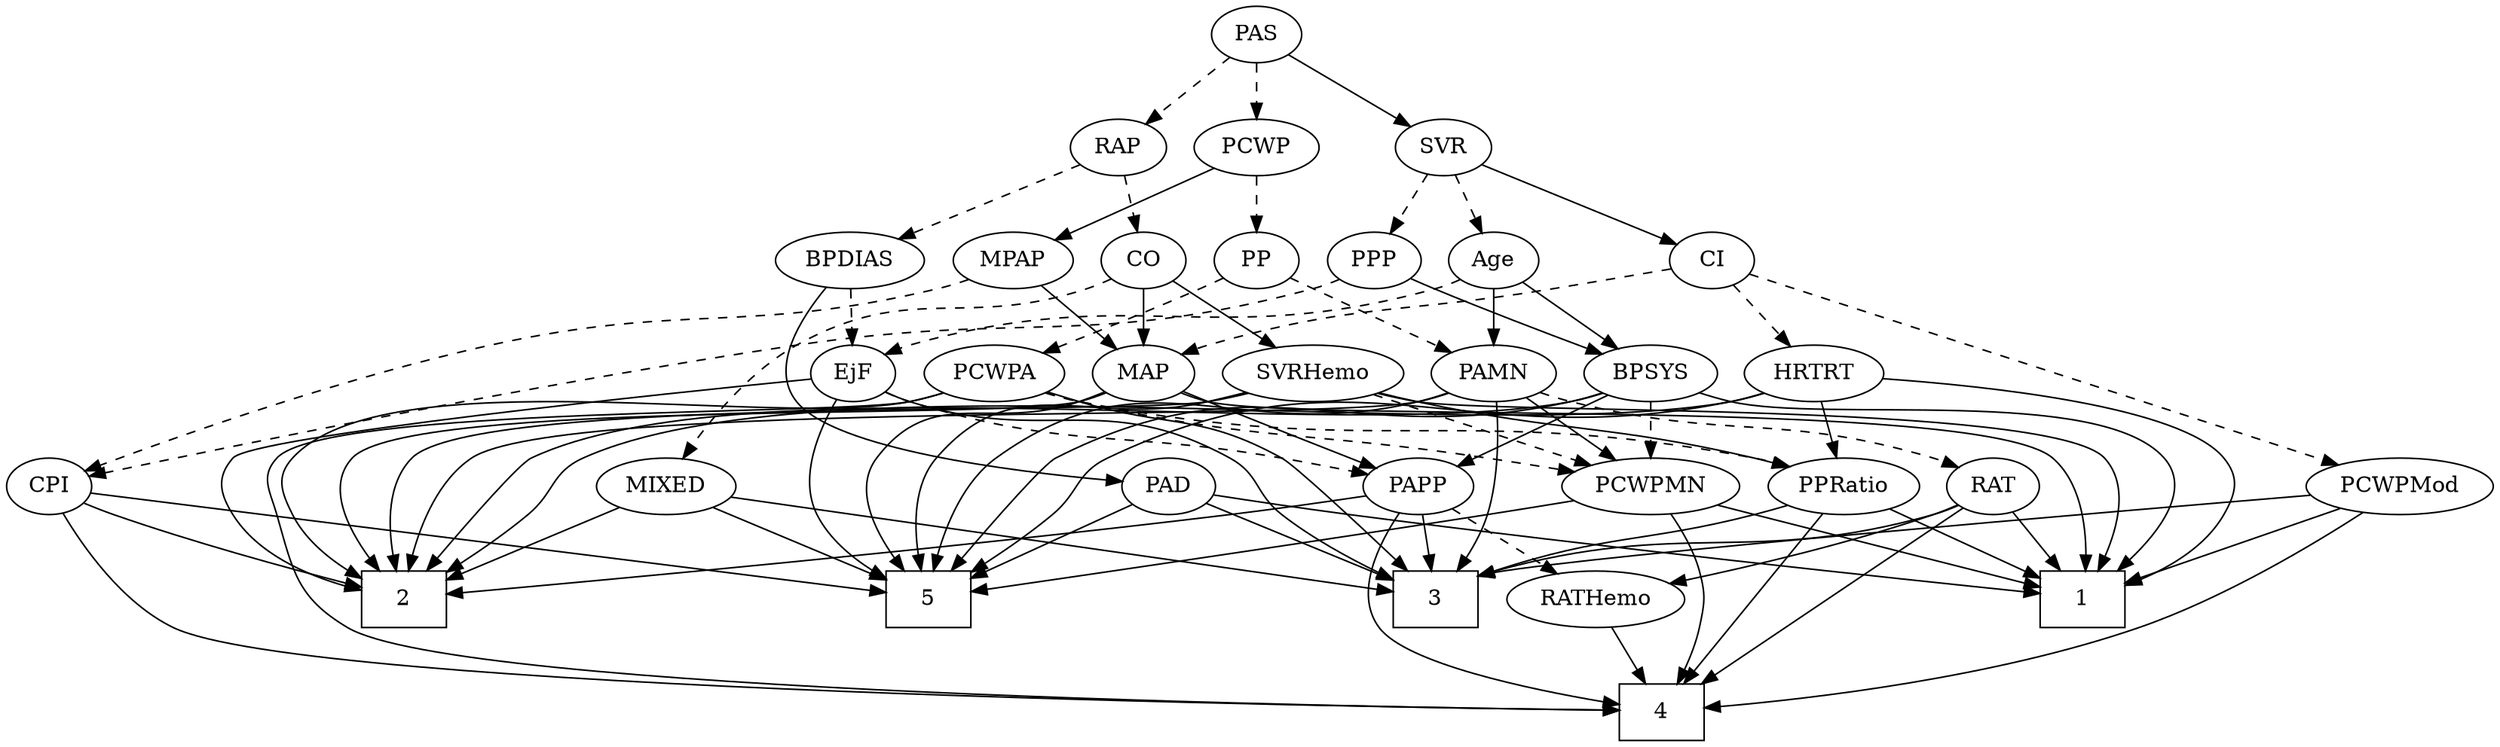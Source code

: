 strict digraph {
	graph [bb="0,0,1496.4,468"];
	node [label="\N"];
	1	[height=0.5,
		pos="1022,90",
		shape=box,
		width=0.75];
	2	[height=0.5,
		pos="343,90",
		shape=box,
		width=0.75];
	3	[height=0.5,
		pos="1174,90",
		shape=box,
		width=0.75];
	4	[height=0.5,
		pos="948,18",
		shape=box,
		width=0.75];
	5	[height=0.5,
		pos="620,90",
		shape=box,
		width=0.75];
	Age	[height=0.5,
		pos="501,306",
		width=0.75];
	EjF	[height=0.5,
		pos="501,234",
		width=0.75];
	Age -> EjF	[pos="e,501,252.1 501,287.7 501,279.98 501,270.71 501,262.11",
		style=dashed];
	BPSYS	[height=0.5,
		pos="297,234",
		width=1.0471];
	Age -> BPSYS	[pos="e,326.73,245.12 477.58,296.85 469.48,294.04 460.34,290.87 452,288 412.69,274.46 367.74,259.1 336.4,248.42",
		style=solid];
	PAMN	[height=0.5,
		pos="582,234",
		width=1.011];
	Age -> PAMN	[pos="e,564.63,250.01 517,291.17 528.38,281.34 543.89,267.93 556.91,256.69",
		style=solid];
	EjF -> 2	[pos="e,336.68,108.21 477.08,225.32 432.49,210.98 341.04,181.44 340,180 327.23,162.35 329.43,137.17 333.98,118.09",
		style=solid];
	EjF -> 3	[pos="e,1175.9,108.1 521.05,221.88 526.12,219.54 531.64,217.37 537,216 603.65,199 1102.8,224.8 1155,180 1172.4,165.08 1176.2,138.53 1176.2,\
118.29",
		style=solid];
	EjF -> 5	[pos="e,605.51,108.29 513.74,217.8 534.12,193.48 574.3,145.53 598.99,116.07",
		style=solid];
	PAPP	[height=0.5,
		pos="256,162",
		width=0.88464];
	EjF -> PAPP	[pos="e,281.61,173.05 477.36,225.03 468.23,222.06 457.67,218.74 448,216 383.7,197.78 365.89,199.61 302,180 298.45,178.91 294.78,177.7 \
291.13,176.44",
		style=dashed];
	RAP	[height=0.5,
		pos="645,378",
		width=0.77632];
	CO	[height=0.5,
		pos="645,306",
		width=0.75];
	RAP -> CO	[pos="e,645,324.1 645,359.7 645,351.98 645,342.71 645,334.11",
		style=dashed];
	BPDIAS	[height=0.5,
		pos="732,306",
		width=1.1735];
	RAP -> BPDIAS	[pos="e,713.16,322.16 661.77,363.5 674.07,353.61 691.03,339.96 705.2,328.56",
		style=dashed];
	MIXED	[height=0.5,
		pos="726,162",
		width=1.1193];
	MIXED -> 2	[pos="e,370.29,95.945 689.29,154.2 672.45,151.08 652.21,147.34 634,144 542.89,127.29 435.71,107.81 380.33,97.767",
		style=solid];
	MIXED -> 3	[pos="e,1146.9,94.966 761.91,153.59 777.57,150.46 796.16,146.88 813,144 817,143.32 1045.8,109.79 1137,96.419",
		style=solid];
	MIXED -> 5	[pos="e,645.79,108.03 704.29,146.67 689.98,137.22 670.93,124.63 654.56,113.82",
		style=solid];
	MPAP	[height=0.5,
		pos="408,306",
		width=0.97491];
	CPI	[height=0.5,
		pos="27,162",
		width=0.75];
	MPAP -> CPI	[pos="e,49.313,172.39 379,295.81 347.18,285.6 294.68,268.4 250,252 181.2,226.75 101.73,194.21 58.686,176.3",
		style=dashed];
	MAP	[height=0.5,
		pos="408,234",
		width=0.84854];
	MPAP -> MAP	[pos="e,408,252.1 408,287.7 408,279.98 408,270.71 408,262.11",
		style=solid];
	BPSYS -> 1	[pos="e,994.89,95.501 324.15,221.23 370.39,201.74 467.78,163.02 554,144 709.3,109.75 752.23,127.94 910,108 934.98,104.84 963,100.59 984.76,\
97.129",
		style=solid];
	BPSYS -> 2	[pos="e,315.61,92.947 261.03,228.22 211.08,220.75 124.69,204.59 106,180 96.316,167.26 95.997,156.49 106,144 130.56,113.35 244.9,99.238 \
305.33,93.829",
		style=solid];
	BPSYS -> 5	[pos="e,592.78,92.417 265.07,224.07 243.66,216.24 217.07,202.49 204,180 195.96,166.17 193.43,156.01 204,144 228.9,115.73 485.42,98.53 \
582.79,92.977",
		style=solid];
	PCWPMN	[height=0.5,
		pos="872,162",
		width=1.3902];
	BPSYS -> PCWPMN	[pos="e,829.15,171.32 328.96,224.29 341.1,221.26 355.12,218.1 368,216 547.23,186.78 594.96,203.7 775,180 789.32,178.12 804.76,175.62 819.01,\
173.13",
		style=dashed];
	BPSYS -> PAPP	[pos="e,265.65,179.47 287.28,216.41 282.38,208.04 276.33,197.71 270.86,188.37",
		style=solid];
	PAD	[height=0.5,
		pos="1117,162",
		width=0.79437];
	PAD -> 1	[pos="e,1045.2,108.08 1099.1,147.83 1086.3,138.34 1068.5,125.29 1053.3,114.08",
		style=solid];
	PAD -> 3	[pos="e,1159.8,108.46 1129.7,145.46 1136.6,136.91 1145.4,126.07 1153.4,116.32",
		style=solid];
	PAD -> 5	[pos="e,647.41,94.693 1089.4,156.8 1066.3,153.31 1032.5,148.24 1003,144 876.55,125.82 726.43,105.38 657.73,96.087",
		style=solid];
	CO -> MIXED	[pos="e,730.26,179.91 665.65,294.25 687.09,282.6 718.43,264.07 725,252 735.3,233.08 734.68,208.37 731.97,189.79",
		style=dashed];
	SVRHemo	[height=0.5,
		pos="847,234",
		width=1.3902];
	CO -> SVRHemo	[pos="e,808.59,245.7 666.12,294.46 670.95,292.2 676.11,289.92 681,288 719.9,272.68 765.18,258.46 798.61,248.61",
		style=solid];
	CO -> MAP	[pos="e,434.61,243.2 623.97,294.23 619.13,291.98 613.95,289.77 609,288 546.87,265.81 528.62,269.43 465,252 458.31,250.17 451.2,248.12 \
444.36,246.11",
		style=solid];
	PAS	[height=0.5,
		pos="645,450",
		width=0.75];
	PAS -> RAP	[pos="e,645,396.1 645,431.7 645,423.98 645,414.71 645,406.11",
		style=dashed];
	SVR	[height=0.5,
		pos="536,378",
		width=0.77632];
	PAS -> SVR	[pos="e,555.13,391.29 626.01,436.81 608.77,425.73 583.13,409.26 563.62,396.73",
		style=solid];
	PCWP	[height=0.5,
		pos="726,378",
		width=0.97491];
	PAS -> PCWP	[pos="e,708.91,393.77 661,435.17 672.46,425.27 688.1,411.75 701.17,400.46",
		style=dashed];
	PAMN -> 2	[pos="e,344.95,108.16 554.6,221.96 548.84,219.83 542.76,217.73 537,216 467.61,195.15 432.98,227.2 378,180 359.85,164.42 351.04,138.18 \
346.81,118.21",
		style=solid];
	PAMN -> 3	[pos="e,1184,108.17 608.73,221.42 614.65,219.27 620.96,217.3 627,216 688.05,202.82 1145.3,225.56 1188,180 1203.5,163.43 1196.9,137.02 \
1188.3,117.26",
		style=solid];
	PAMN -> 5	[pos="e,615.4,108.19 586.58,215.87 593.09,191.56 605.06,146.82 612.77,118.01",
		style=solid];
	RAT	[height=0.5,
		pos="967,162",
		width=0.75827];
	PAMN -> RAT	[pos="e,946.51,174.07 608.79,221.66 614.7,219.51 621,217.47 627,216 759.17,183.72 800.23,217.54 931,180 932.94,179.44 934.91,178.79 936.88,\
178.07",
		style=dashed];
	PAMN -> PCWPMN	[pos="e,827.69,170.54 609.39,221.92 615.15,219.79 621.23,217.7 627,216 691.62,196.92 767.7,181.53 817.73,172.35",
		style=solid];
	RATHemo	[height=0.5,
		pos="852,90",
		width=1.3721];
	RATHemo -> 4	[pos="e,924.4,36.211 873.31,73.465 885.84,64.325 901.93,52.589 915.97,42.354",
		style=solid];
	CPI -> 2	[pos="e,315.63,94.402 48.831,150.99 54.944,148.45 61.653,145.91 68,144 151.17,119.03 252.13,103.1 305.59,95.757",
		style=solid];
	CPI -> 4	[pos="e,920.93,18.54 48.468,150.99 90.51,131.91 187.1,90.556 273,72 511.86,20.401 807.92,17.655 910.75,18.445",
		style=solid];
	CPI -> 5	[pos="e,592.84,92.751 52.129,154.86 67.588,151.26 87.849,146.88 106,144 283.37,115.86 497.65,99.32 582.65,93.446",
		style=solid];
	RAT -> 1	[pos="e,1008.5,108.13 978.93,145.81 985.75,137.14 994.46,126.05 1002.3,116.12",
		style=solid];
	RAT -> 3	[pos="e,1146.9,100.15 990.75,152.97 1026.6,140.84 1095,117.73 1137.3,103.41",
		style=solid];
	RAT -> 4	[pos="e,950.3,36.189 964.71,143.87 961.47,119.67 955.52,75.211 951.67,46.393",
		style=solid];
	RAT -> RATHemo	[pos="e,876.41,105.86 947.49,149.13 930.41,138.73 905.23,123.4 885.02,111.1",
		style=solid];
	SVR -> Age	[pos="e,509.32,323.63 527.88,360.76 523.7,352.4 518.51,342.02 513.8,332.61",
		style=dashed];
	PPP	[height=0.5,
		pos="297,306",
		width=0.75];
	SVR -> PPP	[pos="e,321.43,314.16 510.87,369.64 467.8,357.02 379.8,331.25 331.18,317.01",
		style=dashed];
	CI	[height=0.5,
		pos="573,306",
		width=0.75];
	SVR -> CI	[pos="e,564.46,323.15 544.58,360.76 549.06,352.28 554.65,341.71 559.68,332.2",
		style=solid];
	PCWPMod	[height=0.5,
		pos="1428,162",
		width=1.4443];
	PCWPMod -> 1	[pos="e,1049.1,95.678 1382.6,153.17 1301.6,139.2 1133.6,110.24 1059,97.381",
		style=solid];
	PCWPMod -> 3	[pos="e,1201,98.443 1388.6,150.14 1340,136.76 1258.2,114.2 1210.8,101.15",
		style=solid];
	PCWPMod -> 4	[pos="e,975.35,21.461 1402.7,146.2 1367.8,126.36 1302.1,91.415 1242,72 1152.5,43.105 1042.3,28.554 985.62,22.523",
		style=solid];
	PCWPA	[height=0.5,
		pos="1185,234",
		width=1.1555];
	PCWPA -> 2	[pos="e,370.3,96.747 1143.7,231.62 1056.6,228.08 847.89,216.21 677,180 626.26,169.25 615.94,158.01 566,144 501.13,125.8 424.52,108.49 \
380.08,98.856",
		style=solid];
	PCWPA -> 3	[pos="e,1201.1,91.345 1225.9,230.26 1259.7,225.59 1305.9,213.1 1329,180 1338.2,166.88 1338.3,157.02 1329,144 1302.4,106.83 1248.2,95.443 \
1211.4,92.113",
		style=solid];
	PCWPA -> 4	[pos="e,975.22,20.665 1226.6,232.09 1301.9,229.47 1455.9,219.32 1489,180 1499.3,167.75 1498.1,157.15 1489,144 1430.8,60.048 1098.2,29.431 \
985.43,21.375",
		style=solid];
	PCWPA -> PCWPMN	[pos="e,909.02,174.13 1147.4,226.06 1097.6,216.67 1007.3,198.92 931,180 926.98,179 922.83,177.92 918.67,176.8",
		style=dashed];
	PPRatio	[height=0.5,
		pos="1280,162",
		width=1.1013];
	PCWPA -> PPRatio	[pos="e,1259.9,177.82 1205.1,218.15 1218.6,208.22 1236.6,195.01 1251.5,184.01",
		style=dashed];
	PCWPMN -> 1	[pos="e,994.82,103.69 901.28,147.34 925.42,136.07 959.8,120.03 985.69,107.94",
		style=solid];
	PCWPMN -> 4	[pos="e,941.92,36.255 885.31,144.44 893.09,134.29 902.78,120.83 910,108 921.28,87.959 931.37,63.902 938.3,45.855",
		style=solid];
	PCWPMN -> 5	[pos="e,647.35,98.597 833.73,150.37 785.88,137.08 704.53,114.48 657.19,101.33",
		style=solid];
	SVRHemo -> 1	[pos="e,1031.6,108.24 892.96,226.53 943.17,218.41 1018.8,202.74 1036,180 1049.4,162.27 1043.6,136.78 1035.8,117.61",
		style=solid];
	SVRHemo -> 2	[pos="e,370.33,101.36 803.55,224.94 755.02,215.59 674.31,199.01 606,180 524.15,157.23 430.34,123.62 379.84,104.9",
		style=solid];
	SVRHemo -> 5	[pos="e,647.02,95.491 837.46,216.17 825.36,196.25 802.69,163.36 775,144 739.14,118.93 690.4,104.85 657.21,97.608",
		style=solid];
	SVRHemo -> PCWPMN	[pos="e,865.83,180.28 853.05,216.05 855.87,208.18 859.28,198.62 862.43,189.79",
		style=dashed];
	SVRHemo -> PPRatio	[pos="e,1249.4,173.6 895.02,228.86 967.42,222.05 1108.5,206.51 1226,180 1230.4,179 1235,177.81 1239.6,176.52",
		style=solid];
	BPDIAS -> EjF	[pos="e,522.03,245.77 700.29,294.01 693.93,291.93 687.27,289.83 681,288 617.66,269.56 599.13,274.19 537,252 535.14,251.34 533.26,250.61 \
531.37,249.84",
		style=dashed];
	BPDIAS -> PAD	[pos="e,1094.5,173.48 764.04,294.12 770.32,292.04 776.85,289.92 783,288 837.36,270.99 852.34,271.1 906,252 970.84,228.92 1044.5,196.35 \
1085.4,177.69",
		style=solid];
	MAP -> 1	[pos="e,994.99,95.119 432.81,223.23 479.77,205.1 585.17,166.08 677,144 680.75,143.1 896.5,110.15 984.87,96.663",
		style=solid];
	MAP -> 2	[pos="e,315.86,95.039 380.97,225.56 369.58,222.49 356.17,218.97 344,216 272.34,198.53 228.15,237.53 182,180 144.67,133.47 247.53,107.46 \
305.87,96.795",
		style=solid];
	MAP -> 5	[pos="e,592.89,92.509 380.57,225.69 327.59,211.55 216.28,181.68 215,180 205.3,167.28 204.45,156.03 215,144 239.12,116.52 487.3,98.914 \
582.82,93.112",
		style=solid];
	MAP -> PAPP	[pos="e,279.95,174.03 384.58,222.22 359.07,210.47 318.05,191.58 289.22,178.3",
		style=solid];
	PP	[height=0.5,
		pos="819,306",
		width=0.75];
	PP -> PAMN	[pos="e,609.4,246.02 798.38,294.34 793.42,292.04 788.09,289.77 783,288 715.78,264.67 695.1,272.62 627,252 624.39,251.21 621.72,250.35 \
619.04,249.44",
		style=dashed];
	PP -> PCWPA	[pos="e,1147.6,242.15 844.74,300.08 905.62,288.43 1059.3,259.05 1137.6,244.07",
		style=dashed];
	PPP -> BPSYS	[pos="e,297,252.1 297,287.7 297,279.98 297,270.71 297,262.11",
		style=solid];
	PPP -> CPI	[pos="e,44.794,175.92 273.23,296.89 246.52,287.43 202.18,270.7 166,252 124.88,230.75 80.317,200.89 53.022,181.74",
		style=dashed];
	PPRatio -> 1	[pos="e,1049.2,98.376 1246.8,151.99 1198.5,138.9 1109.3,114.69 1059,101.04",
		style=solid];
	PPRatio -> 3	[pos="e,1199.9,108.11 1258.5,146.83 1244.1,137.31 1224.8,124.55 1208.3,113.63",
		style=solid];
	PPRatio -> 4	[pos="e,975.1,18.523 1271.6,144.27 1260.5,123.81 1238.8,89.73 1210,72 1139.1,28.312 1038.8,19.834 985.18,18.668",
		style=solid];
	PCWP -> MPAP	[pos="e,436.81,316.36 699.77,365.86 693.99,363.69 687.85,361.6 682,360 587.69,334.25 560.25,346.01 465,324 459.07,322.63 452.85,320.99 \
446.79,319.28",
		style=solid];
	PCWP -> PP	[pos="e,801.64,320.07 745.27,362.5 759.28,351.95 778.37,337.58 793.62,326.1",
		style=dashed];
	CI -> PCWPMod	[pos="e,1403.7,177.97 593.05,293.88 598.12,291.54 603.64,289.36 609,288 879.5,219.14 965.26,319.89 1236,252 1294.8,237.25 1357.6,204.54 \
1394.8,183.15",
		style=dashed];
	CI -> MAP	[pos="e,432.89,244.79 551.76,294.75 546.93,292.48 541.81,290.12 537,288 505.18,273.96 468.45,258.99 442.34,248.55",
		style=dashed];
	HRTRT	[height=0.5,
		pos="676,234",
		width=1.1013];
	CI -> HRTRT	[pos="e,654.9,249.34 591.41,292.49 606.73,282.08 628.82,267.07 646.58,254.99",
		style=dashed];
	PAPP -> 2	[pos="e,321.73,108.11 273.61,146.83 285.12,137.57 300.44,125.25 313.75,114.53",
		style=solid];
	PAPP -> 3	[pos="e,1146.9,95.596 287.79,159.81 395.91,155.56 759.32,139.7 1058,108 1084.5,105.19 1114.2,100.8 1137,97.193",
		style=solid];
	PAPP -> 4	[pos="e,920.64,19.773 260.52,143.85 267.02,122.96 281.15,88.438 307,72 357.98,39.578 780.86,24.097 910.42,20.084",
		style=solid];
	PAPP -> RATHemo	[pos="e,805.71,96.437 286.79,157.38 381.96,146.21 672.43,112.09 795.71,97.611",
		style=dashed];
	HRTRT -> 1	[pos="e,1023.6,108.12 712.84,227.3 797.79,214.13 1000.4,182.51 1003,180 1019.5,164.31 1023.4,138.08 1023.7,118.15",
		style=solid];
	HRTRT -> 2	[pos="e,359.3,108.32 646.13,221.95 639.86,219.83 633.25,217.73 627,216 551.3,195.09 525.04,213.49 454,180 420.17,164.05 387.53,135.84 \
366.51,115.44",
		style=solid];
	HRTRT -> 5	[pos="e,626.81,108.27 669.36,216.15 659.77,191.84 641.95,146.66 630.55,117.75",
		style=solid];
	HRTRT -> PPRatio	[pos="e,1249.7,173.83 712.49,226.81 734.34,223.27 762.7,218.96 788,216 982,193.33 1034.3,217.56 1226,180 1230.5,179.11 1235.2,177.98 1239.8,\
176.73",
		style=solid];
}
